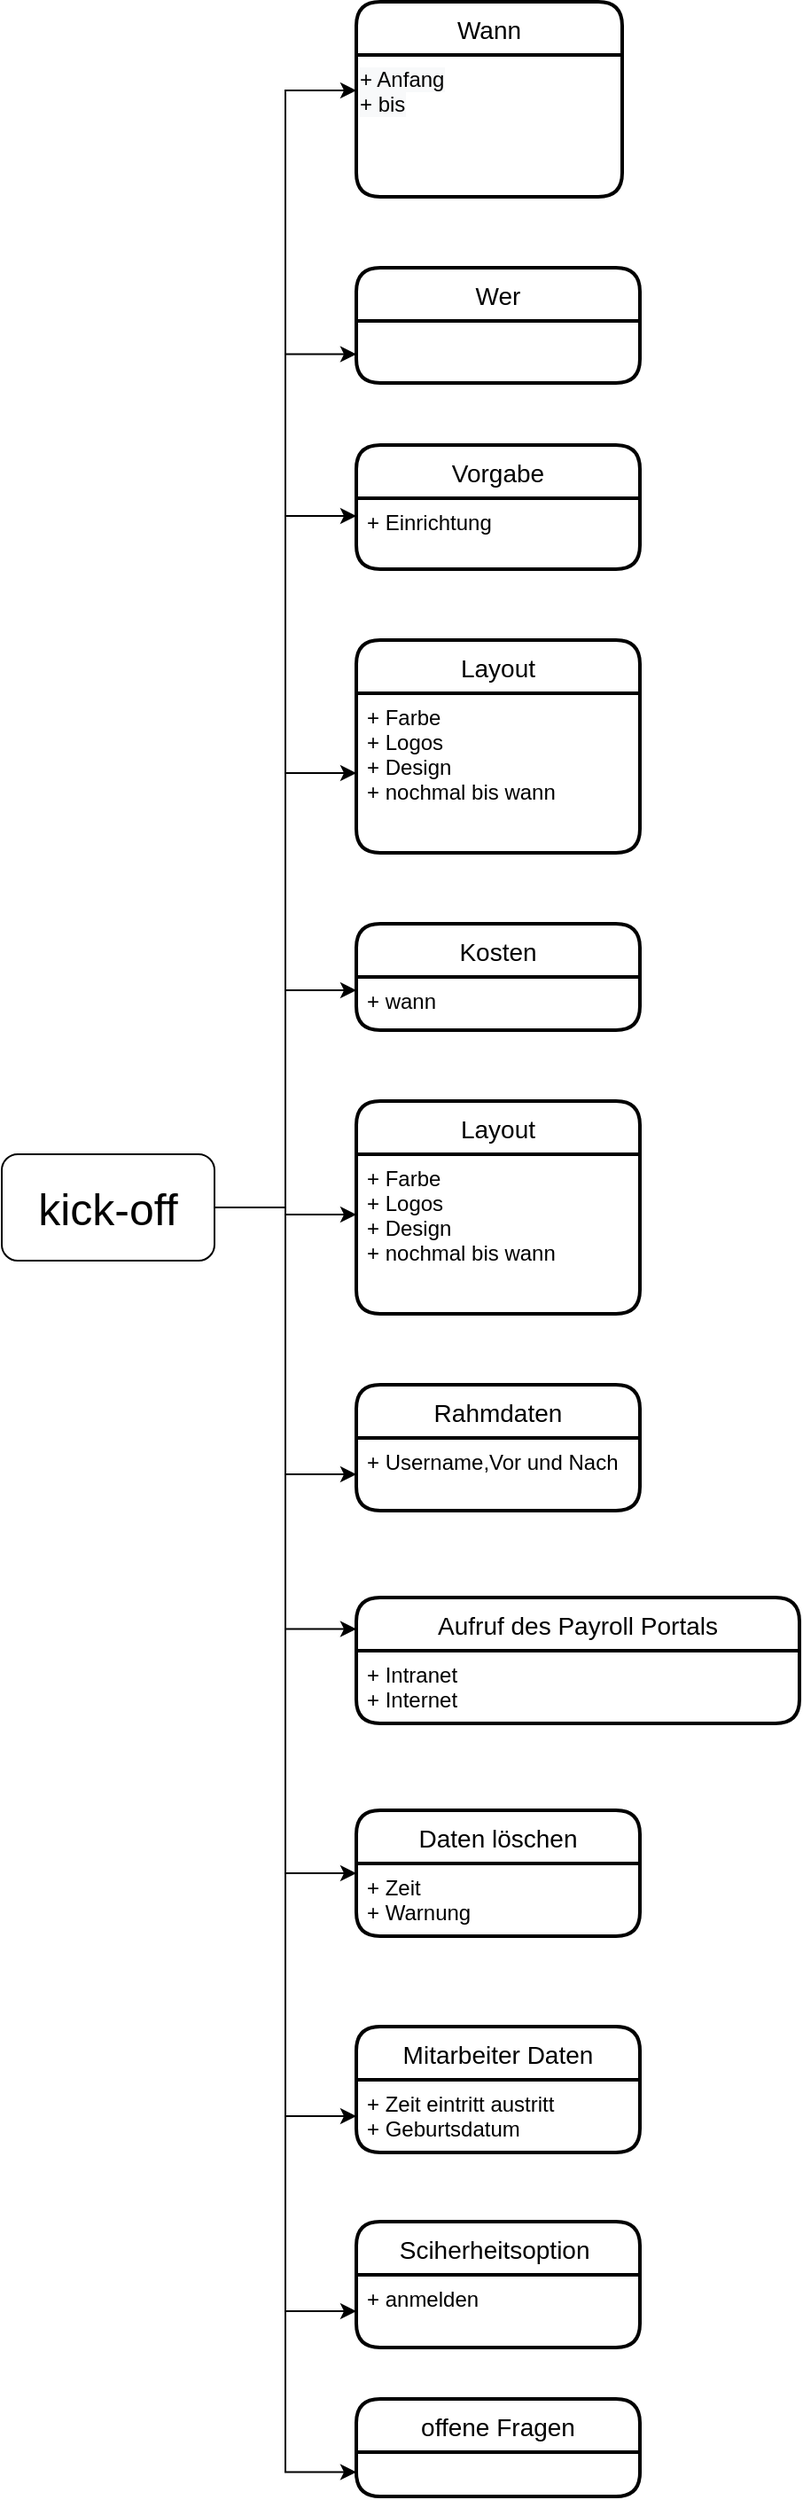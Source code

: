 <mxfile version="13.9.9" type="github">
  <diagram id="b3nM-uWUJkLZfT_GbLBI" name="Page-1">
    <mxGraphModel dx="1422" dy="1969" grid="1" gridSize="10" guides="1" tooltips="1" connect="1" arrows="1" fold="1" page="1" pageScale="1" pageWidth="827" pageHeight="1169" math="0" shadow="0">
      <root>
        <mxCell id="0" />
        <mxCell id="1" parent="0" />
        <mxCell id="AcxDM_mVUxx4Y-OriM8n-49" style="edgeStyle=orthogonalEdgeStyle;rounded=0;orthogonalLoop=1;jettySize=auto;html=1;entryX=0;entryY=0.25;entryDx=0;entryDy=0;" edge="1" parent="1" source="AcxDM_mVUxx4Y-OriM8n-1" target="AcxDM_mVUxx4Y-OriM8n-15">
          <mxGeometry relative="1" as="geometry" />
        </mxCell>
        <mxCell id="AcxDM_mVUxx4Y-OriM8n-50" style="edgeStyle=orthogonalEdgeStyle;rounded=0;orthogonalLoop=1;jettySize=auto;html=1;exitX=1;exitY=0.5;exitDx=0;exitDy=0;entryX=0;entryY=0.75;entryDx=0;entryDy=0;" edge="1" parent="1" source="AcxDM_mVUxx4Y-OriM8n-1" target="AcxDM_mVUxx4Y-OriM8n-5">
          <mxGeometry relative="1" as="geometry" />
        </mxCell>
        <mxCell id="AcxDM_mVUxx4Y-OriM8n-51" style="edgeStyle=orthogonalEdgeStyle;rounded=0;orthogonalLoop=1;jettySize=auto;html=1;exitX=1;exitY=0.5;exitDx=0;exitDy=0;entryX=0;entryY=0.25;entryDx=0;entryDy=0;" edge="1" parent="1" source="AcxDM_mVUxx4Y-OriM8n-1" target="AcxDM_mVUxx4Y-OriM8n-17">
          <mxGeometry relative="1" as="geometry" />
        </mxCell>
        <mxCell id="AcxDM_mVUxx4Y-OriM8n-52" style="edgeStyle=orthogonalEdgeStyle;rounded=0;orthogonalLoop=1;jettySize=auto;html=1;exitX=1;exitY=0.5;exitDx=0;exitDy=0;entryX=0;entryY=0.5;entryDx=0;entryDy=0;" edge="1" parent="1" source="AcxDM_mVUxx4Y-OriM8n-1" target="AcxDM_mVUxx4Y-OriM8n-23">
          <mxGeometry relative="1" as="geometry" />
        </mxCell>
        <mxCell id="AcxDM_mVUxx4Y-OriM8n-53" style="edgeStyle=orthogonalEdgeStyle;rounded=0;orthogonalLoop=1;jettySize=auto;html=1;exitX=1;exitY=0.5;exitDx=0;exitDy=0;entryX=0;entryY=0.25;entryDx=0;entryDy=0;" edge="1" parent="1" source="AcxDM_mVUxx4Y-OriM8n-1" target="AcxDM_mVUxx4Y-OriM8n-26">
          <mxGeometry relative="1" as="geometry" />
        </mxCell>
        <mxCell id="AcxDM_mVUxx4Y-OriM8n-54" style="edgeStyle=orthogonalEdgeStyle;rounded=0;orthogonalLoop=1;jettySize=auto;html=1;exitX=1;exitY=0.5;exitDx=0;exitDy=0;entryX=0;entryY=0.378;entryDx=0;entryDy=0;entryPerimeter=0;" edge="1" parent="1" source="AcxDM_mVUxx4Y-OriM8n-1" target="AcxDM_mVUxx4Y-OriM8n-28">
          <mxGeometry relative="1" as="geometry" />
        </mxCell>
        <mxCell id="AcxDM_mVUxx4Y-OriM8n-55" style="edgeStyle=orthogonalEdgeStyle;rounded=0;orthogonalLoop=1;jettySize=auto;html=1;exitX=1;exitY=0.5;exitDx=0;exitDy=0;entryX=0;entryY=0.5;entryDx=0;entryDy=0;" edge="1" parent="1" source="AcxDM_mVUxx4Y-OriM8n-1" target="AcxDM_mVUxx4Y-OriM8n-33">
          <mxGeometry relative="1" as="geometry" />
        </mxCell>
        <mxCell id="AcxDM_mVUxx4Y-OriM8n-56" style="edgeStyle=orthogonalEdgeStyle;rounded=0;orthogonalLoop=1;jettySize=auto;html=1;exitX=1;exitY=0.5;exitDx=0;exitDy=0;entryX=0;entryY=0.25;entryDx=0;entryDy=0;" edge="1" parent="1" source="AcxDM_mVUxx4Y-OriM8n-1" target="AcxDM_mVUxx4Y-OriM8n-34">
          <mxGeometry relative="1" as="geometry" />
        </mxCell>
        <mxCell id="AcxDM_mVUxx4Y-OriM8n-57" style="edgeStyle=orthogonalEdgeStyle;rounded=0;orthogonalLoop=1;jettySize=auto;html=1;exitX=1;exitY=0.5;exitDx=0;exitDy=0;entryX=0;entryY=0.5;entryDx=0;entryDy=0;" edge="1" parent="1" source="AcxDM_mVUxx4Y-OriM8n-1" target="AcxDM_mVUxx4Y-OriM8n-38">
          <mxGeometry relative="1" as="geometry" />
        </mxCell>
        <mxCell id="AcxDM_mVUxx4Y-OriM8n-58" style="edgeStyle=orthogonalEdgeStyle;rounded=0;orthogonalLoop=1;jettySize=auto;html=1;exitX=1;exitY=0.5;exitDx=0;exitDy=0;entryX=0;entryY=0.5;entryDx=0;entryDy=0;" edge="1" parent="1" source="AcxDM_mVUxx4Y-OriM8n-1" target="AcxDM_mVUxx4Y-OriM8n-41">
          <mxGeometry relative="1" as="geometry" />
        </mxCell>
        <mxCell id="AcxDM_mVUxx4Y-OriM8n-59" style="edgeStyle=orthogonalEdgeStyle;rounded=0;orthogonalLoop=1;jettySize=auto;html=1;exitX=1;exitY=0.5;exitDx=0;exitDy=0;entryX=0;entryY=0.5;entryDx=0;entryDy=0;" edge="1" parent="1" source="AcxDM_mVUxx4Y-OriM8n-1" target="AcxDM_mVUxx4Y-OriM8n-46">
          <mxGeometry relative="1" as="geometry" />
        </mxCell>
        <mxCell id="AcxDM_mVUxx4Y-OriM8n-60" style="edgeStyle=orthogonalEdgeStyle;rounded=0;orthogonalLoop=1;jettySize=auto;html=1;exitX=1;exitY=0.5;exitDx=0;exitDy=0;entryX=0;entryY=0.75;entryDx=0;entryDy=0;" edge="1" parent="1" source="AcxDM_mVUxx4Y-OriM8n-1" target="AcxDM_mVUxx4Y-OriM8n-18">
          <mxGeometry relative="1" as="geometry" />
        </mxCell>
        <mxCell id="AcxDM_mVUxx4Y-OriM8n-1" value="&lt;font style=&quot;font-size: 25px&quot;&gt;kick-off&lt;/font&gt;" style="rounded=1;whiteSpace=wrap;html=1;" vertex="1" parent="1">
          <mxGeometry x="80" y="180" width="120" height="60" as="geometry" />
        </mxCell>
        <mxCell id="AcxDM_mVUxx4Y-OriM8n-5" value="Wer" style="swimlane;childLayout=stackLayout;horizontal=1;startSize=30;horizontalStack=0;rounded=1;fontSize=14;fontStyle=0;strokeWidth=2;resizeParent=0;resizeLast=1;shadow=0;dashed=0;align=center;" vertex="1" parent="1">
          <mxGeometry x="280" y="-320" width="160" height="65" as="geometry" />
        </mxCell>
        <mxCell id="AcxDM_mVUxx4Y-OriM8n-7" value="Wann" style="swimlane;childLayout=stackLayout;horizontal=1;startSize=30;horizontalStack=0;rounded=1;fontSize=14;fontStyle=0;strokeWidth=2;resizeParent=0;resizeLast=1;shadow=0;dashed=0;align=center;" vertex="1" parent="1">
          <mxGeometry x="280" y="-470" width="150" height="110" as="geometry" />
        </mxCell>
        <mxCell id="AcxDM_mVUxx4Y-OriM8n-15" value="&lt;span style=&quot;color: rgb(0 , 0 , 0) ; font-family: &amp;#34;helvetica&amp;#34; ; font-size: 12px ; font-style: normal ; font-weight: 400 ; letter-spacing: normal ; text-align: left ; text-indent: 0px ; text-transform: none ; word-spacing: 0px ; background-color: rgb(248 , 249 , 250) ; display: inline ; float: none&quot;&gt;+ Anfang&lt;/span&gt;&lt;br style=&quot;padding: 0px ; margin: 0px ; color: rgb(0 , 0 , 0) ; font-family: &amp;#34;helvetica&amp;#34; ; font-size: 12px ; font-style: normal ; font-weight: 400 ; letter-spacing: normal ; text-align: left ; text-indent: 0px ; text-transform: none ; word-spacing: 0px ; background-color: rgb(248 , 249 , 250)&quot;&gt;&lt;span style=&quot;color: rgb(0 , 0 , 0) ; font-family: &amp;#34;helvetica&amp;#34; ; font-size: 12px ; font-style: normal ; font-weight: 400 ; letter-spacing: normal ; text-align: left ; text-indent: 0px ; text-transform: none ; word-spacing: 0px ; background-color: rgb(248 , 249 , 250) ; display: inline ; float: none&quot;&gt;+ bis&lt;/span&gt;" style="text;whiteSpace=wrap;html=1;" vertex="1" parent="AcxDM_mVUxx4Y-OriM8n-7">
          <mxGeometry y="30" width="150" height="80" as="geometry" />
        </mxCell>
        <mxCell id="AcxDM_mVUxx4Y-OriM8n-16" value="Vorgabe" style="swimlane;childLayout=stackLayout;horizontal=1;startSize=30;horizontalStack=0;rounded=1;fontSize=14;fontStyle=0;strokeWidth=2;resizeParent=0;resizeLast=1;shadow=0;dashed=0;align=center;" vertex="1" parent="1">
          <mxGeometry x="280" y="-220" width="160" height="70" as="geometry" />
        </mxCell>
        <mxCell id="AcxDM_mVUxx4Y-OriM8n-17" value="+ Einrichtung&#xa;" style="align=left;strokeColor=none;fillColor=none;spacingLeft=4;fontSize=12;verticalAlign=top;resizable=0;rotatable=0;part=1;" vertex="1" parent="AcxDM_mVUxx4Y-OriM8n-16">
          <mxGeometry y="30" width="160" height="40" as="geometry" />
        </mxCell>
        <mxCell id="AcxDM_mVUxx4Y-OriM8n-18" value="offene Fragen" style="swimlane;childLayout=stackLayout;horizontal=1;startSize=30;horizontalStack=0;rounded=1;fontSize=14;fontStyle=0;strokeWidth=2;resizeParent=0;resizeLast=1;shadow=0;dashed=0;align=center;" vertex="1" parent="1">
          <mxGeometry x="280" y="882" width="160" height="55" as="geometry" />
        </mxCell>
        <mxCell id="AcxDM_mVUxx4Y-OriM8n-22" value="Layout" style="swimlane;childLayout=stackLayout;horizontal=1;startSize=30;horizontalStack=0;rounded=1;fontSize=14;fontStyle=0;strokeWidth=2;resizeParent=0;resizeLast=1;shadow=0;dashed=0;align=center;" vertex="1" parent="1">
          <mxGeometry x="280" y="-110" width="160" height="120" as="geometry" />
        </mxCell>
        <mxCell id="AcxDM_mVUxx4Y-OriM8n-23" value="+ Farbe&#xa;+ Logos&#xa;+ Design&#xa;+ nochmal bis wann" style="align=left;strokeColor=none;fillColor=none;spacingLeft=4;fontSize=12;verticalAlign=top;resizable=0;rotatable=0;part=1;" vertex="1" parent="AcxDM_mVUxx4Y-OriM8n-22">
          <mxGeometry y="30" width="160" height="90" as="geometry" />
        </mxCell>
        <mxCell id="AcxDM_mVUxx4Y-OriM8n-25" value="Kosten" style="swimlane;childLayout=stackLayout;horizontal=1;startSize=30;horizontalStack=0;rounded=1;fontSize=14;fontStyle=0;strokeWidth=2;resizeParent=0;resizeLast=1;shadow=0;dashed=0;align=center;" vertex="1" parent="1">
          <mxGeometry x="280" y="50" width="160" height="60" as="geometry" />
        </mxCell>
        <mxCell id="AcxDM_mVUxx4Y-OriM8n-26" value="+ wann" style="align=left;strokeColor=none;fillColor=none;spacingLeft=4;fontSize=12;verticalAlign=top;resizable=0;rotatable=0;part=1;" vertex="1" parent="AcxDM_mVUxx4Y-OriM8n-25">
          <mxGeometry y="30" width="160" height="30" as="geometry" />
        </mxCell>
        <mxCell id="AcxDM_mVUxx4Y-OriM8n-27" value="Layout" style="swimlane;childLayout=stackLayout;horizontal=1;startSize=30;horizontalStack=0;rounded=1;fontSize=14;fontStyle=0;strokeWidth=2;resizeParent=0;resizeLast=1;shadow=0;dashed=0;align=center;" vertex="1" parent="1">
          <mxGeometry x="280" y="150" width="160" height="120" as="geometry" />
        </mxCell>
        <mxCell id="AcxDM_mVUxx4Y-OriM8n-28" value="+ Farbe&#xa;+ Logos&#xa;+ Design&#xa;+ nochmal bis wann" style="align=left;strokeColor=none;fillColor=none;spacingLeft=4;fontSize=12;verticalAlign=top;resizable=0;rotatable=0;part=1;" vertex="1" parent="AcxDM_mVUxx4Y-OriM8n-27">
          <mxGeometry y="30" width="160" height="90" as="geometry" />
        </mxCell>
        <mxCell id="AcxDM_mVUxx4Y-OriM8n-32" value="Rahmdaten" style="swimlane;childLayout=stackLayout;horizontal=1;startSize=30;horizontalStack=0;rounded=1;fontSize=14;fontStyle=0;strokeWidth=2;resizeParent=0;resizeLast=1;shadow=0;dashed=0;align=center;" vertex="1" parent="1">
          <mxGeometry x="280" y="310" width="160" height="71" as="geometry" />
        </mxCell>
        <mxCell id="AcxDM_mVUxx4Y-OriM8n-33" value="+ Username,Vor und Nach&#xa;" style="align=left;strokeColor=none;fillColor=none;spacingLeft=4;fontSize=12;verticalAlign=top;resizable=0;rotatable=0;part=1;" vertex="1" parent="AcxDM_mVUxx4Y-OriM8n-32">
          <mxGeometry y="30" width="160" height="41" as="geometry" />
        </mxCell>
        <mxCell id="AcxDM_mVUxx4Y-OriM8n-34" value="Aufruf des Payroll Portals" style="swimlane;childLayout=stackLayout;horizontal=1;startSize=30;horizontalStack=0;rounded=1;fontSize=14;fontStyle=0;strokeWidth=2;resizeParent=0;resizeLast=1;shadow=0;dashed=0;align=center;" vertex="1" parent="1">
          <mxGeometry x="280" y="430" width="250" height="71" as="geometry" />
        </mxCell>
        <mxCell id="AcxDM_mVUxx4Y-OriM8n-35" value="+ Intranet&#xa;+ Internet&#xa;&#xa;" style="align=left;strokeColor=none;fillColor=none;spacingLeft=4;fontSize=12;verticalAlign=top;resizable=0;rotatable=0;part=1;" vertex="1" parent="AcxDM_mVUxx4Y-OriM8n-34">
          <mxGeometry y="30" width="250" height="41" as="geometry" />
        </mxCell>
        <mxCell id="AcxDM_mVUxx4Y-OriM8n-38" value="Daten löschen" style="swimlane;childLayout=stackLayout;horizontal=1;startSize=30;horizontalStack=0;rounded=1;fontSize=14;fontStyle=0;strokeWidth=2;resizeParent=0;resizeLast=1;shadow=0;dashed=0;align=center;" vertex="1" parent="1">
          <mxGeometry x="280" y="550" width="160" height="71" as="geometry" />
        </mxCell>
        <mxCell id="AcxDM_mVUxx4Y-OriM8n-39" value="+ Zeit&#xa;+ Warnung&#xa;&#xa;" style="align=left;strokeColor=none;fillColor=none;spacingLeft=4;fontSize=12;verticalAlign=top;resizable=0;rotatable=0;part=1;" vertex="1" parent="AcxDM_mVUxx4Y-OriM8n-38">
          <mxGeometry y="30" width="160" height="41" as="geometry" />
        </mxCell>
        <mxCell id="AcxDM_mVUxx4Y-OriM8n-40" value="Mitarbeiter Daten" style="swimlane;childLayout=stackLayout;horizontal=1;startSize=30;horizontalStack=0;rounded=1;fontSize=14;fontStyle=0;strokeWidth=2;resizeParent=0;resizeLast=1;shadow=0;dashed=0;align=center;" vertex="1" parent="1">
          <mxGeometry x="280" y="672" width="160" height="71" as="geometry" />
        </mxCell>
        <mxCell id="AcxDM_mVUxx4Y-OriM8n-41" value="+ Zeit eintritt austritt&#xa;+ Geburtsdatum&#xa;&#xa;" style="align=left;strokeColor=none;fillColor=none;spacingLeft=4;fontSize=12;verticalAlign=top;resizable=0;rotatable=0;part=1;" vertex="1" parent="AcxDM_mVUxx4Y-OriM8n-40">
          <mxGeometry y="30" width="160" height="41" as="geometry" />
        </mxCell>
        <mxCell id="AcxDM_mVUxx4Y-OriM8n-45" value="Sciherheitsoption " style="swimlane;childLayout=stackLayout;horizontal=1;startSize=30;horizontalStack=0;rounded=1;fontSize=14;fontStyle=0;strokeWidth=2;resizeParent=0;resizeLast=1;shadow=0;dashed=0;align=center;" vertex="1" parent="1">
          <mxGeometry x="280" y="782" width="160" height="71" as="geometry" />
        </mxCell>
        <mxCell id="AcxDM_mVUxx4Y-OriM8n-46" value="+ anmelden" style="align=left;strokeColor=none;fillColor=none;spacingLeft=4;fontSize=12;verticalAlign=top;resizable=0;rotatable=0;part=1;" vertex="1" parent="AcxDM_mVUxx4Y-OriM8n-45">
          <mxGeometry y="30" width="160" height="41" as="geometry" />
        </mxCell>
      </root>
    </mxGraphModel>
  </diagram>
</mxfile>
